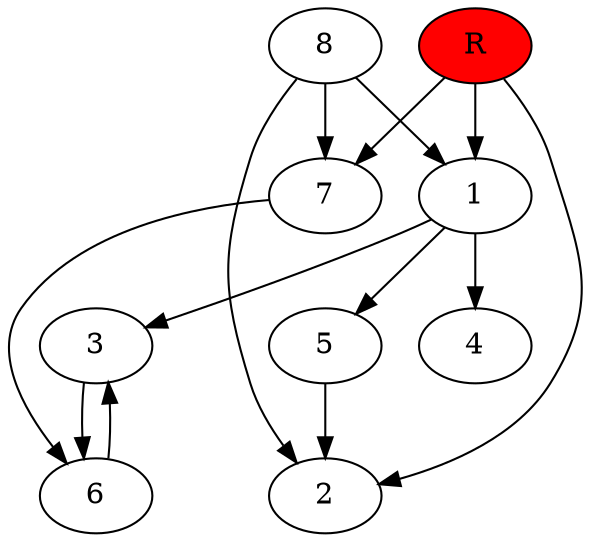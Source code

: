 digraph prb41434 {
	1
	2
	3
	4
	5
	6
	7
	8
	R [fillcolor="#ff0000" style=filled]
	1 -> 3
	1 -> 4
	1 -> 5
	3 -> 6
	5 -> 2
	6 -> 3
	7 -> 6
	8 -> 1
	8 -> 2
	8 -> 7
	R -> 1
	R -> 2
	R -> 7
}
